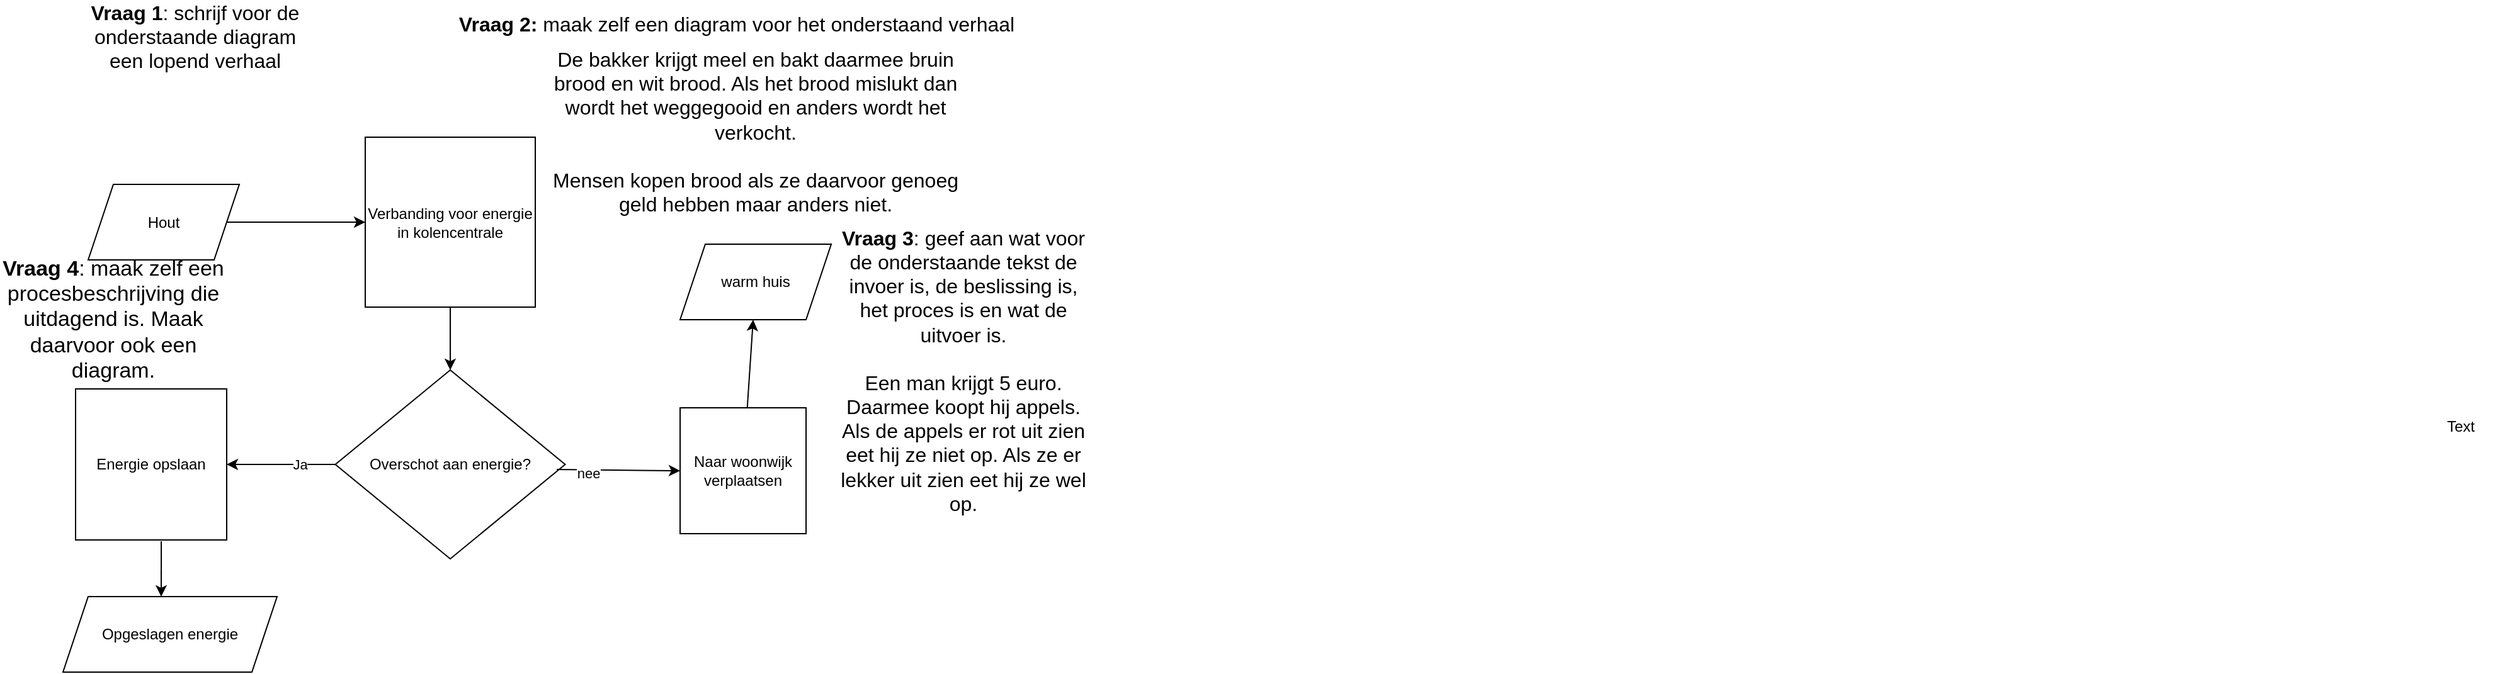 <mxfile version="26.0.16">
  <diagram name="Page-1" id="c7488fd3-1785-93aa-aadb-54a6760d102a">
    <mxGraphModel dx="1043" dy="594" grid="1" gridSize="10" guides="1" tooltips="1" connect="1" arrows="1" fold="1" page="1" pageScale="1" pageWidth="1100" pageHeight="850" background="none" math="0" shadow="0">
      <root>
        <mxCell id="0" />
        <mxCell id="1" parent="0" />
        <mxCell id="_OCMo7la0cQX6_djhq62-3" value="Hout" style="shape=parallelogram;perimeter=parallelogramPerimeter;whiteSpace=wrap;html=1;fixedSize=1;" parent="1" vertex="1">
          <mxGeometry x="120" y="432.5" width="120" height="60" as="geometry" />
        </mxCell>
        <mxCell id="_OCMo7la0cQX6_djhq62-6" value="Verbanding voor energie in kolencentrale" style="whiteSpace=wrap;html=1;aspect=fixed;" parent="1" vertex="1">
          <mxGeometry x="340" y="395" width="135" height="135" as="geometry" />
        </mxCell>
        <mxCell id="_OCMo7la0cQX6_djhq62-7" value="" style="endArrow=classic;html=1;rounded=0;" parent="1" source="_OCMo7la0cQX6_djhq62-3" target="_OCMo7la0cQX6_djhq62-6" edge="1">
          <mxGeometry width="50" height="50" relative="1" as="geometry">
            <mxPoint x="510" y="740" as="sourcePoint" />
            <mxPoint x="560" y="690" as="targetPoint" />
          </mxGeometry>
        </mxCell>
        <mxCell id="_OCMo7la0cQX6_djhq62-8" value="Overschot aan energie?" style="rhombus;whiteSpace=wrap;html=1;" parent="1" vertex="1">
          <mxGeometry x="316.25" y="580" width="182.5" height="150" as="geometry" />
        </mxCell>
        <mxCell id="_OCMo7la0cQX6_djhq62-9" value="Energie opslaan" style="whiteSpace=wrap;html=1;aspect=fixed;" parent="1" vertex="1">
          <mxGeometry x="110" y="595" width="120" height="120" as="geometry" />
        </mxCell>
        <mxCell id="_OCMo7la0cQX6_djhq62-10" value="" style="endArrow=classic;html=1;rounded=0;exitX=0.567;exitY=1.008;exitDx=0;exitDy=0;exitPerimeter=0;" parent="1" source="_OCMo7la0cQX6_djhq62-9" edge="1">
          <mxGeometry width="50" height="50" relative="1" as="geometry">
            <mxPoint x="510" y="810" as="sourcePoint" />
            <mxPoint x="178" y="760" as="targetPoint" />
          </mxGeometry>
        </mxCell>
        <mxCell id="_OCMo7la0cQX6_djhq62-11" value="" style="endArrow=classic;html=1;rounded=0;exitX=0.5;exitY=1;exitDx=0;exitDy=0;" parent="1" source="_OCMo7la0cQX6_djhq62-6" target="_OCMo7la0cQX6_djhq62-8" edge="1">
          <mxGeometry width="50" height="50" relative="1" as="geometry">
            <mxPoint x="510" y="680" as="sourcePoint" />
            <mxPoint x="560" y="630" as="targetPoint" />
          </mxGeometry>
        </mxCell>
        <mxCell id="_OCMo7la0cQX6_djhq62-12" value="Opgeslagen energie" style="shape=parallelogram;perimeter=parallelogramPerimeter;whiteSpace=wrap;html=1;fixedSize=1;" parent="1" vertex="1">
          <mxGeometry x="100" y="760" width="170" height="60" as="geometry" />
        </mxCell>
        <mxCell id="_OCMo7la0cQX6_djhq62-13" value="" style="endArrow=classic;html=1;rounded=0;entryX=1;entryY=0.5;entryDx=0;entryDy=0;" parent="1" source="_OCMo7la0cQX6_djhq62-8" target="_OCMo7la0cQX6_djhq62-9" edge="1">
          <mxGeometry width="50" height="50" relative="1" as="geometry">
            <mxPoint x="510" y="680" as="sourcePoint" />
            <mxPoint x="560" y="630" as="targetPoint" />
          </mxGeometry>
        </mxCell>
        <mxCell id="_OCMo7la0cQX6_djhq62-14" value="Ja" style="edgeLabel;html=1;align=center;verticalAlign=middle;resizable=0;points=[];" parent="_OCMo7la0cQX6_djhq62-13" vertex="1" connectable="0">
          <mxGeometry x="-0.322" relative="1" as="geometry">
            <mxPoint as="offset" />
          </mxGeometry>
        </mxCell>
        <mxCell id="UEUn9ftiOp9GzTKLOCzN-1" value="Naar woonwijk verplaatsen" style="whiteSpace=wrap;html=1;aspect=fixed;" vertex="1" parent="1">
          <mxGeometry x="590" y="610" width="100" height="100" as="geometry" />
        </mxCell>
        <mxCell id="UEUn9ftiOp9GzTKLOCzN-2" value="" style="endArrow=classic;html=1;rounded=0;exitX=0.963;exitY=0.527;exitDx=0;exitDy=0;exitPerimeter=0;entryX=0;entryY=0.5;entryDx=0;entryDy=0;" edge="1" parent="1" source="_OCMo7la0cQX6_djhq62-8" target="UEUn9ftiOp9GzTKLOCzN-1">
          <mxGeometry width="50" height="50" relative="1" as="geometry">
            <mxPoint x="510" y="680" as="sourcePoint" />
            <mxPoint x="560" y="630" as="targetPoint" />
          </mxGeometry>
        </mxCell>
        <mxCell id="UEUn9ftiOp9GzTKLOCzN-5" value="nee" style="edgeLabel;html=1;align=center;verticalAlign=middle;resizable=0;points=[];" vertex="1" connectable="0" parent="UEUn9ftiOp9GzTKLOCzN-2">
          <mxGeometry x="-0.489" y="-2" relative="1" as="geometry">
            <mxPoint as="offset" />
          </mxGeometry>
        </mxCell>
        <mxCell id="UEUn9ftiOp9GzTKLOCzN-3" value="warm huis" style="shape=parallelogram;perimeter=parallelogramPerimeter;whiteSpace=wrap;html=1;fixedSize=1;" vertex="1" parent="1">
          <mxGeometry x="590" y="480" width="120" height="60" as="geometry" />
        </mxCell>
        <mxCell id="UEUn9ftiOp9GzTKLOCzN-4" value="" style="endArrow=classic;html=1;rounded=0;" edge="1" parent="1" source="UEUn9ftiOp9GzTKLOCzN-1" target="UEUn9ftiOp9GzTKLOCzN-3">
          <mxGeometry width="50" height="50" relative="1" as="geometry">
            <mxPoint x="510" y="680" as="sourcePoint" />
            <mxPoint x="560" y="630" as="targetPoint" />
          </mxGeometry>
        </mxCell>
        <mxCell id="UEUn9ftiOp9GzTKLOCzN-6" value="Text" style="text;html=1;align=center;verticalAlign=middle;whiteSpace=wrap;rounded=0;" vertex="1" parent="1">
          <mxGeometry x="1974" y="600" width="60" height="50" as="geometry" />
        </mxCell>
        <mxCell id="UEUn9ftiOp9GzTKLOCzN-7" value="&lt;font style=&quot;font-size: 16px;&quot;&gt;&lt;b&gt;Vraag 1&lt;/b&gt;: schrijf voor de onderstaande diagram een lopend verhaal &lt;/font&gt;" style="text;html=1;align=center;verticalAlign=middle;whiteSpace=wrap;rounded=0;" vertex="1" parent="1">
          <mxGeometry x="110" y="290" width="190" height="50" as="geometry" />
        </mxCell>
        <mxCell id="UEUn9ftiOp9GzTKLOCzN-8" value="&lt;font style=&quot;font-size: 16px;&quot;&gt;&lt;b&gt;Vraag 2: &lt;/b&gt;maak zelf een diagram voor het onderstaand verhaal&lt;/font&gt;" style="text;html=1;align=center;verticalAlign=middle;whiteSpace=wrap;rounded=0;" vertex="1" parent="1">
          <mxGeometry x="410" y="290" width="450" height="30" as="geometry" />
        </mxCell>
        <mxCell id="UEUn9ftiOp9GzTKLOCzN-9" value="&lt;div&gt;&lt;font style=&quot;font-size: 16px;&quot;&gt;&lt;br&gt;&lt;/font&gt;&lt;/div&gt;&lt;div&gt;&lt;font style=&quot;font-size: 16px;&quot;&gt;De bakker krijgt meel en bakt daarmee bruin brood en wit brood. Als het brood mislukt dan wordt het weggegooid en anders wordt het verkocht.&lt;/font&gt;&lt;/div&gt;&lt;div&gt;&lt;font style=&quot;font-size: 16px;&quot;&gt;&lt;br&gt;&lt;/font&gt;&lt;/div&gt;&lt;div&gt;&lt;font style=&quot;font-size: 16px;&quot;&gt;Mensen kopen brood als ze daarvoor genoeg geld hebben maar anders niet.&lt;/font&gt;&lt;/div&gt;" style="text;html=1;align=center;verticalAlign=middle;whiteSpace=wrap;rounded=0;" vertex="1" parent="1">
          <mxGeometry x="475" y="330" width="350" height="102.5" as="geometry" />
        </mxCell>
        <mxCell id="UEUn9ftiOp9GzTKLOCzN-11" value="&lt;div&gt;&lt;font style=&quot;font-size: 16px;&quot;&gt;&lt;b&gt;Vraag 3&lt;/b&gt;: geef aan wat voor de onderstaande tekst de invoer is, de beslissing is, het proces is en wat de uitvoer is.&lt;/font&gt;&lt;/div&gt;&lt;div&gt;&lt;font style=&quot;font-size: 16px;&quot;&gt;&lt;br&gt;&lt;/font&gt;&lt;/div&gt;&lt;div&gt;&lt;font style=&quot;font-size: 16px;&quot;&gt;Een man krijgt 5 euro. Daarmee koopt hij appels. Als de appels er rot uit zien eet hij ze niet op. Als ze er lekker uit zien eet hij ze wel op.&lt;/font&gt;&lt;/div&gt;&lt;div&gt;&lt;font style=&quot;font-size: 16px;&quot;&gt;&lt;br&gt;&lt;/font&gt;&lt;/div&gt;" style="text;html=1;align=center;verticalAlign=middle;whiteSpace=wrap;rounded=0;" vertex="1" parent="1">
          <mxGeometry x="710" y="465" width="210" height="250" as="geometry" />
        </mxCell>
        <mxCell id="UEUn9ftiOp9GzTKLOCzN-12" value="&lt;font style=&quot;font-size: 17px;&quot;&gt;&lt;b&gt;Vraag 4&lt;/b&gt;: maak zelf een procesbeschrijving die uitdagend is. Maak daarvoor ook een diagram.&lt;/font&gt;" style="text;html=1;align=center;verticalAlign=middle;whiteSpace=wrap;rounded=0;" vertex="1" parent="1">
          <mxGeometry x="50" y="520" width="180" height="40" as="geometry" />
        </mxCell>
      </root>
    </mxGraphModel>
  </diagram>
</mxfile>
